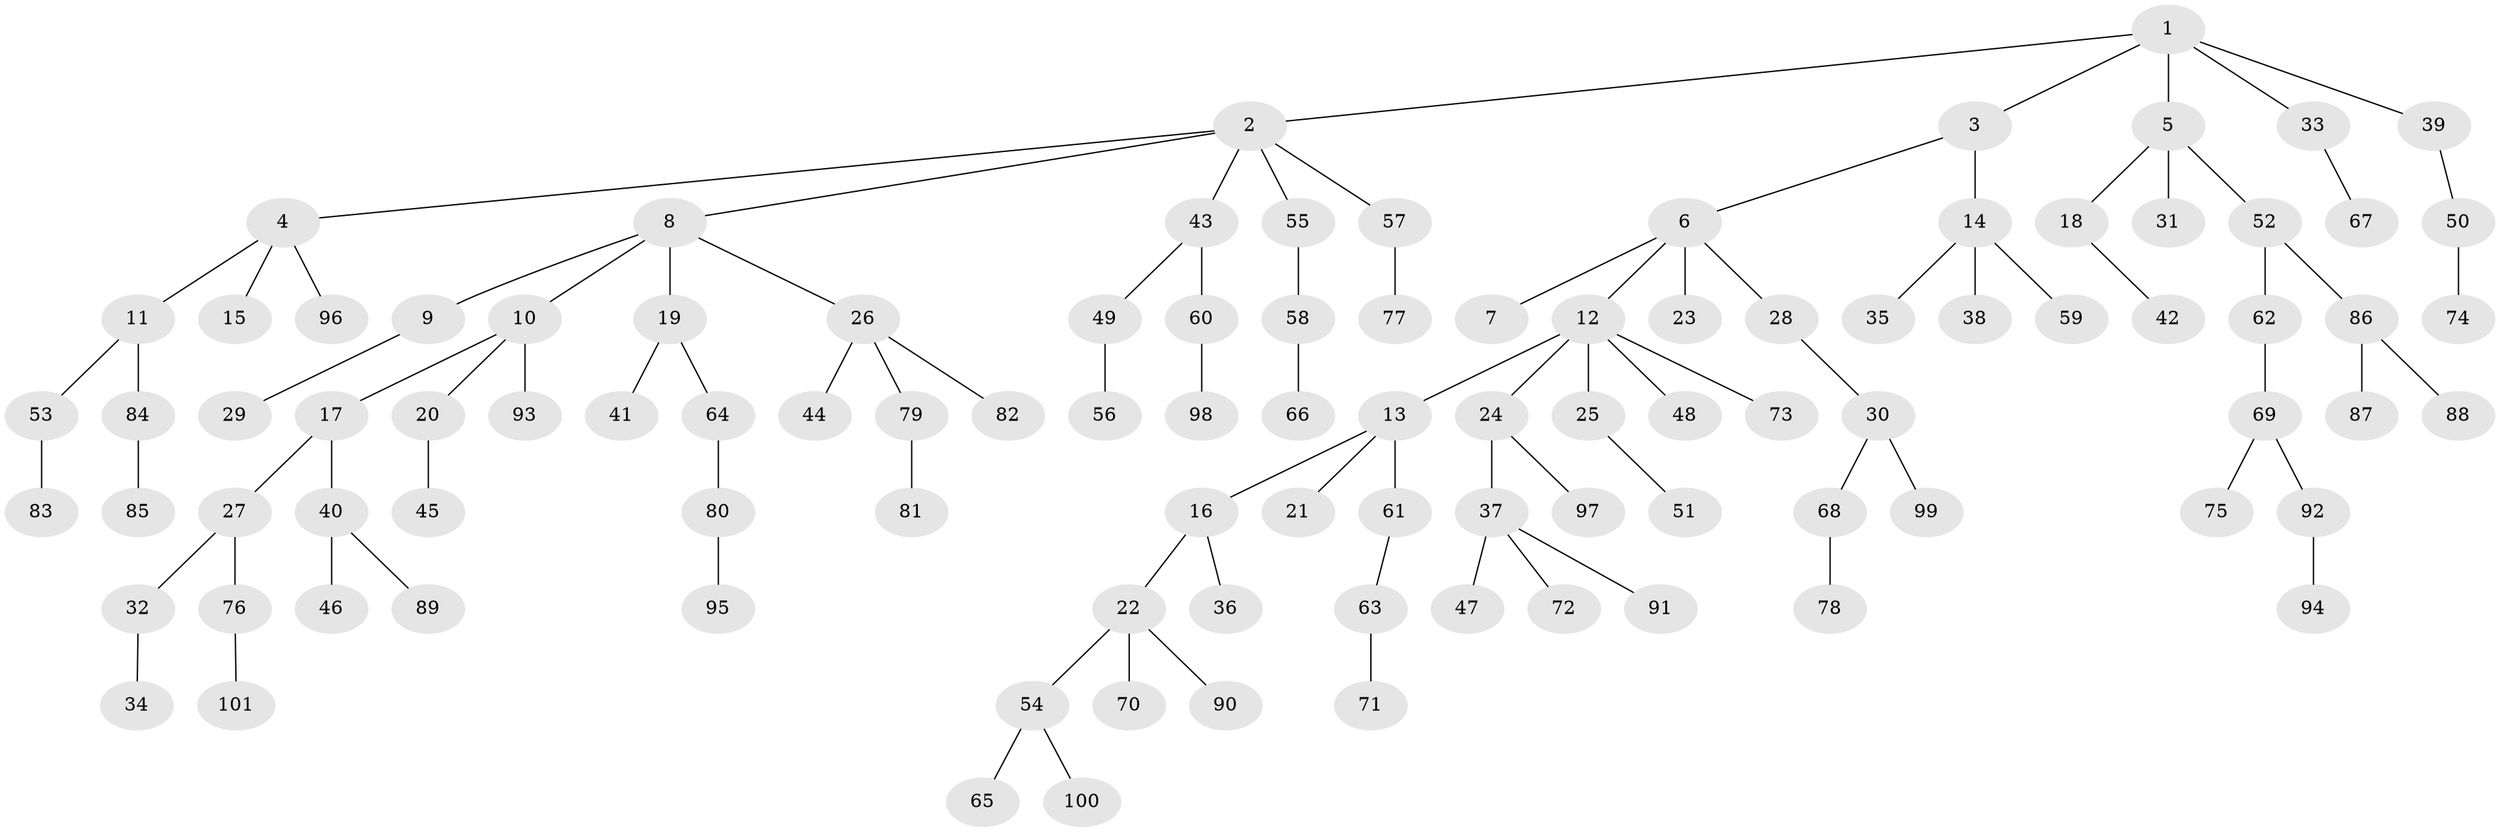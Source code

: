 // Generated by graph-tools (version 1.1) at 2025/37/03/09/25 02:37:04]
// undirected, 101 vertices, 100 edges
graph export_dot {
graph [start="1"]
  node [color=gray90,style=filled];
  1;
  2;
  3;
  4;
  5;
  6;
  7;
  8;
  9;
  10;
  11;
  12;
  13;
  14;
  15;
  16;
  17;
  18;
  19;
  20;
  21;
  22;
  23;
  24;
  25;
  26;
  27;
  28;
  29;
  30;
  31;
  32;
  33;
  34;
  35;
  36;
  37;
  38;
  39;
  40;
  41;
  42;
  43;
  44;
  45;
  46;
  47;
  48;
  49;
  50;
  51;
  52;
  53;
  54;
  55;
  56;
  57;
  58;
  59;
  60;
  61;
  62;
  63;
  64;
  65;
  66;
  67;
  68;
  69;
  70;
  71;
  72;
  73;
  74;
  75;
  76;
  77;
  78;
  79;
  80;
  81;
  82;
  83;
  84;
  85;
  86;
  87;
  88;
  89;
  90;
  91;
  92;
  93;
  94;
  95;
  96;
  97;
  98;
  99;
  100;
  101;
  1 -- 2;
  1 -- 3;
  1 -- 5;
  1 -- 33;
  1 -- 39;
  2 -- 4;
  2 -- 8;
  2 -- 43;
  2 -- 55;
  2 -- 57;
  3 -- 6;
  3 -- 14;
  4 -- 11;
  4 -- 15;
  4 -- 96;
  5 -- 18;
  5 -- 31;
  5 -- 52;
  6 -- 7;
  6 -- 12;
  6 -- 23;
  6 -- 28;
  8 -- 9;
  8 -- 10;
  8 -- 19;
  8 -- 26;
  9 -- 29;
  10 -- 17;
  10 -- 20;
  10 -- 93;
  11 -- 53;
  11 -- 84;
  12 -- 13;
  12 -- 24;
  12 -- 25;
  12 -- 48;
  12 -- 73;
  13 -- 16;
  13 -- 21;
  13 -- 61;
  14 -- 35;
  14 -- 38;
  14 -- 59;
  16 -- 22;
  16 -- 36;
  17 -- 27;
  17 -- 40;
  18 -- 42;
  19 -- 41;
  19 -- 64;
  20 -- 45;
  22 -- 54;
  22 -- 70;
  22 -- 90;
  24 -- 37;
  24 -- 97;
  25 -- 51;
  26 -- 44;
  26 -- 79;
  26 -- 82;
  27 -- 32;
  27 -- 76;
  28 -- 30;
  30 -- 68;
  30 -- 99;
  32 -- 34;
  33 -- 67;
  37 -- 47;
  37 -- 72;
  37 -- 91;
  39 -- 50;
  40 -- 46;
  40 -- 89;
  43 -- 49;
  43 -- 60;
  49 -- 56;
  50 -- 74;
  52 -- 62;
  52 -- 86;
  53 -- 83;
  54 -- 65;
  54 -- 100;
  55 -- 58;
  57 -- 77;
  58 -- 66;
  60 -- 98;
  61 -- 63;
  62 -- 69;
  63 -- 71;
  64 -- 80;
  68 -- 78;
  69 -- 75;
  69 -- 92;
  76 -- 101;
  79 -- 81;
  80 -- 95;
  84 -- 85;
  86 -- 87;
  86 -- 88;
  92 -- 94;
}

